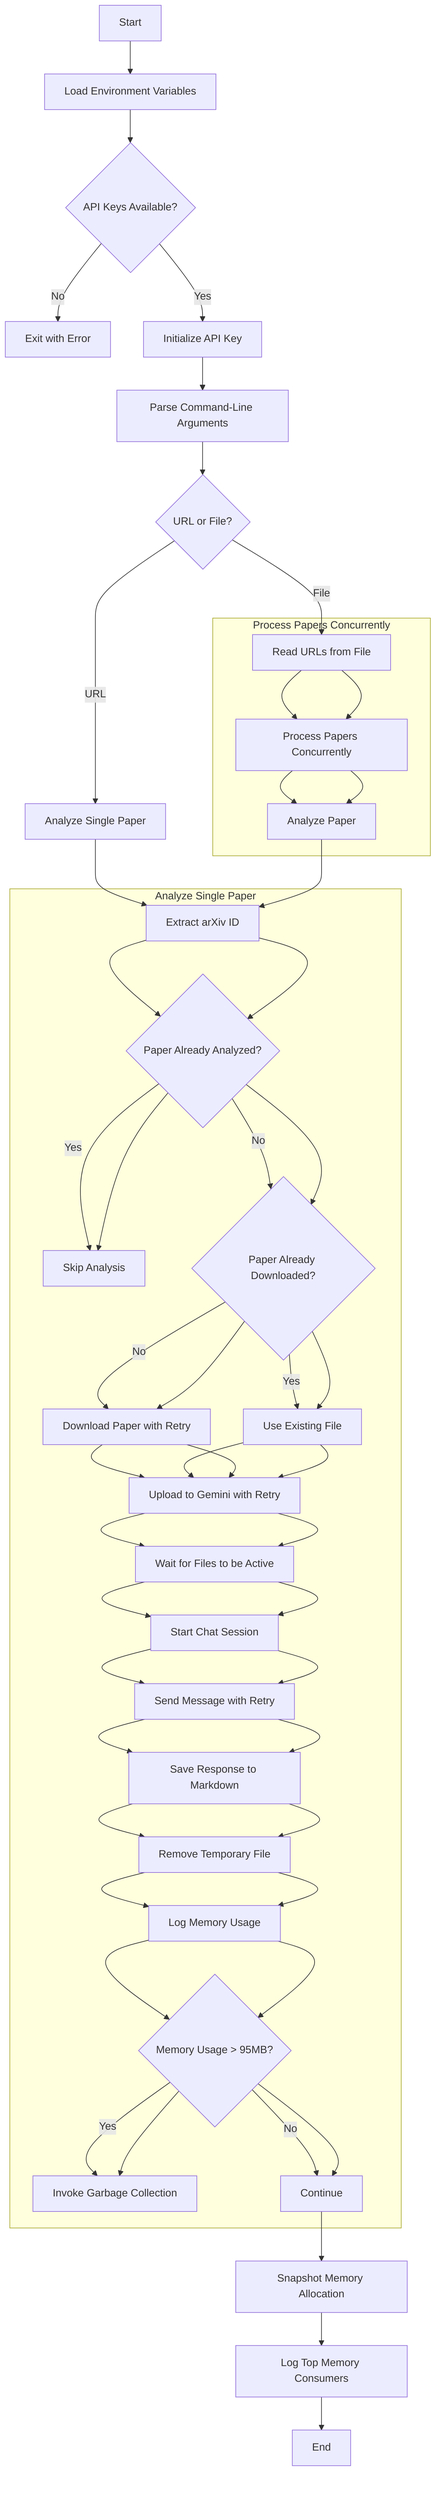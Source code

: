 flowchart TD
    A[Start] --> B[Load Environment Variables]
    B --> C{API Keys Available?}
    C -- No --> D[Exit with Error]
    C -- Yes --> E[Initialize API Key]
    E --> F[Parse Command-Line Arguments]
    F --> G{URL or File?}
    G -- URL --> H[Analyze Single Paper]
    G -- File --> I[Read URLs from File]
    I --> J[Process Papers Concurrently]
    H --> K[Extract arXiv ID]
    K --> L{Paper Already Analyzed?}
    L -- Yes --> M[Skip Analysis]
    L -- No --> N{Paper Already Downloaded?}
    N -- Yes --> O[Use Existing File]
    N -- No --> P[Download Paper with Retry]
    P --> Q[Upload to Gemini with Retry]
    O --> Q
    Q --> R[Wait for Files to be Active]
    R --> S[Start Chat Session]
    S --> T[Send Message with Retry]
    T --> U[Save Response to Markdown]
    U --> V[Remove Temporary File]
    V --> W[Log Memory Usage]
    W --> X{Memory Usage > 95MB?}
    X -- Yes --> Y[Invoke Garbage Collection]
    X -- No --> Z[Continue]
    J --> AA[Analyze Paper]
    AA --> K
    Z --> AB[Snapshot Memory Allocation]
    AB --> AC[Log Top Memory Consumers]
    AC --> AD[End]

    subgraph Analyze Single Paper
        K --> L
        L --> M
        L --> N
        N --> O
        N --> P
        P --> Q
        O --> Q
        Q --> R
        R --> S
        S --> T
        T --> U
        U --> V
        V --> W
        W --> X
        X --> Y
        X --> Z
    end

    subgraph Process Papers Concurrently
        I --> J
        J --> AA
    end